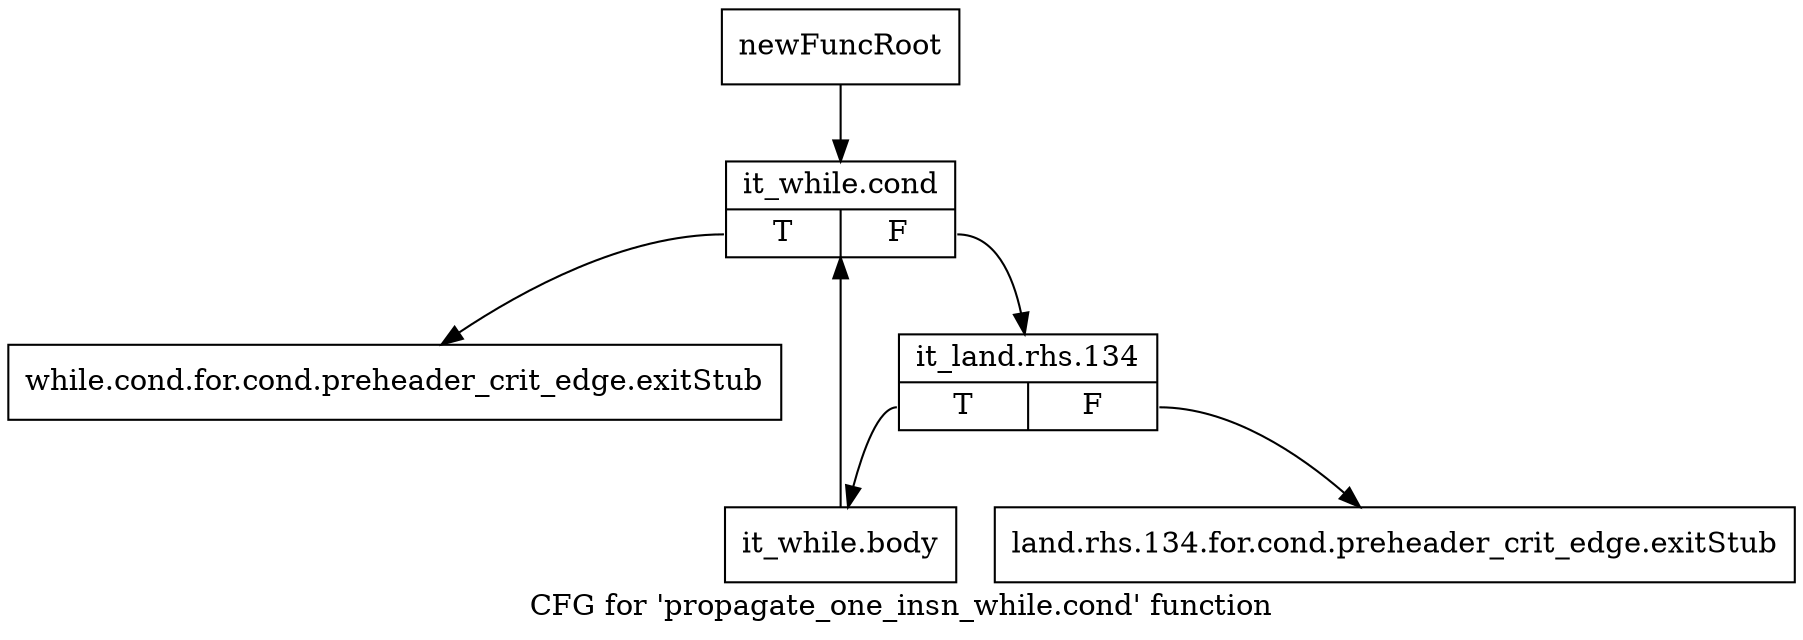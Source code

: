 digraph "CFG for 'propagate_one_insn_while.cond' function" {
	label="CFG for 'propagate_one_insn_while.cond' function";

	Node0xaea0f50 [shape=record,label="{newFuncRoot}"];
	Node0xaea0f50 -> Node0xaea1040;
	Node0xaea0fa0 [shape=record,label="{while.cond.for.cond.preheader_crit_edge.exitStub}"];
	Node0xaea0ff0 [shape=record,label="{land.rhs.134.for.cond.preheader_crit_edge.exitStub}"];
	Node0xaea1040 [shape=record,label="{it_while.cond|{<s0>T|<s1>F}}"];
	Node0xaea1040:s0 -> Node0xaea0fa0;
	Node0xaea1040:s1 -> Node0xaea1090;
	Node0xaea1090 [shape=record,label="{it_land.rhs.134|{<s0>T|<s1>F}}"];
	Node0xaea1090:s0 -> Node0xaea18f0;
	Node0xaea1090:s1 -> Node0xaea0ff0;
	Node0xaea18f0 [shape=record,label="{it_while.body}"];
	Node0xaea18f0 -> Node0xaea1040;
}
